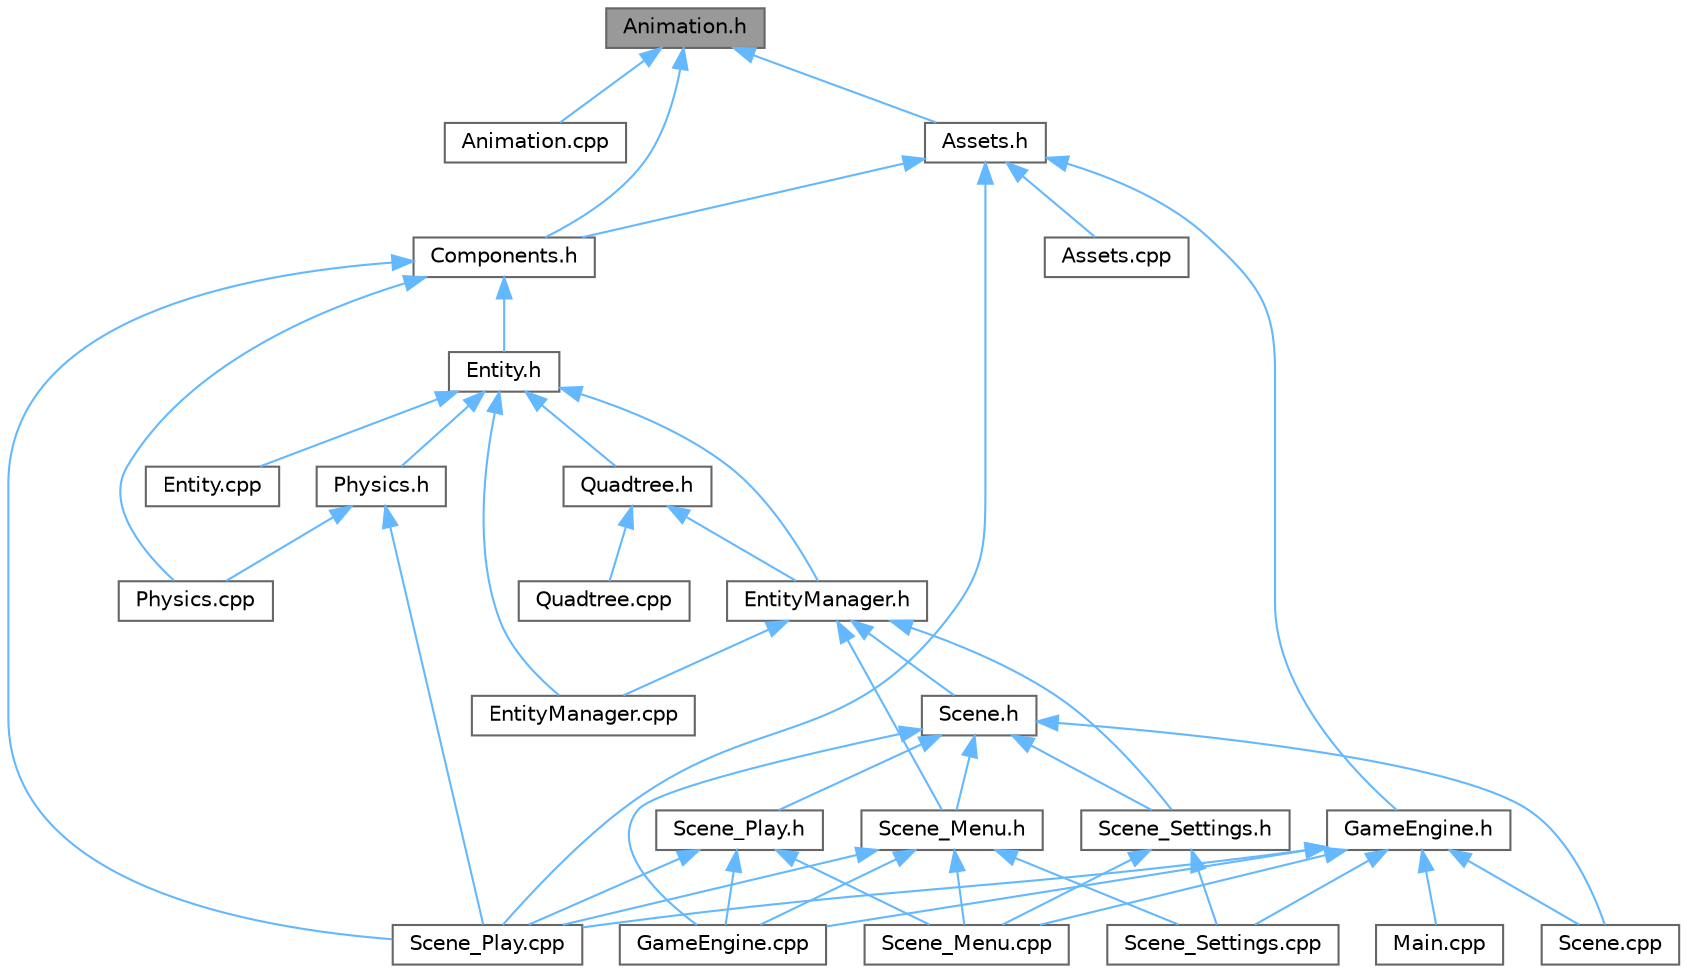 digraph "Animation.h"
{
 // LATEX_PDF_SIZE
  bgcolor="transparent";
  edge [fontname=Helvetica,fontsize=10,labelfontname=Helvetica,labelfontsize=10];
  node [fontname=Helvetica,fontsize=10,shape=box,height=0.2,width=0.4];
  Node1 [id="Node000001",label="Animation.h",height=0.2,width=0.4,color="gray40", fillcolor="grey60", style="filled", fontcolor="black",tooltip=" "];
  Node1 -> Node2 [id="edge1_Node000001_Node000002",dir="back",color="steelblue1",style="solid",tooltip=" "];
  Node2 [id="Node000002",label="Animation.cpp",height=0.2,width=0.4,color="grey40", fillcolor="white", style="filled",URL="$_animation_8cpp.html",tooltip=" "];
  Node1 -> Node3 [id="edge2_Node000001_Node000003",dir="back",color="steelblue1",style="solid",tooltip=" "];
  Node3 [id="Node000003",label="Assets.h",height=0.2,width=0.4,color="grey40", fillcolor="white", style="filled",URL="$_assets_8h.html",tooltip=" "];
  Node3 -> Node4 [id="edge3_Node000003_Node000004",dir="back",color="steelblue1",style="solid",tooltip=" "];
  Node4 [id="Node000004",label="Assets.cpp",height=0.2,width=0.4,color="grey40", fillcolor="white", style="filled",URL="$_assets_8cpp.html",tooltip=" "];
  Node3 -> Node5 [id="edge4_Node000003_Node000005",dir="back",color="steelblue1",style="solid",tooltip=" "];
  Node5 [id="Node000005",label="Components.h",height=0.2,width=0.4,color="grey40", fillcolor="white", style="filled",URL="$_components_8h.html",tooltip=" "];
  Node5 -> Node6 [id="edge5_Node000005_Node000006",dir="back",color="steelblue1",style="solid",tooltip=" "];
  Node6 [id="Node000006",label="Entity.h",height=0.2,width=0.4,color="grey40", fillcolor="white", style="filled",URL="$_entity_8h.html",tooltip=" "];
  Node6 -> Node7 [id="edge6_Node000006_Node000007",dir="back",color="steelblue1",style="solid",tooltip=" "];
  Node7 [id="Node000007",label="Entity.cpp",height=0.2,width=0.4,color="grey40", fillcolor="white", style="filled",URL="$_entity_8cpp.html",tooltip=" "];
  Node6 -> Node8 [id="edge7_Node000006_Node000008",dir="back",color="steelblue1",style="solid",tooltip=" "];
  Node8 [id="Node000008",label="EntityManager.cpp",height=0.2,width=0.4,color="grey40", fillcolor="white", style="filled",URL="$_entity_manager_8cpp.html",tooltip=" "];
  Node6 -> Node9 [id="edge8_Node000006_Node000009",dir="back",color="steelblue1",style="solid",tooltip=" "];
  Node9 [id="Node000009",label="EntityManager.h",height=0.2,width=0.4,color="grey40", fillcolor="white", style="filled",URL="$_entity_manager_8h.html",tooltip=" "];
  Node9 -> Node8 [id="edge9_Node000009_Node000008",dir="back",color="steelblue1",style="solid",tooltip=" "];
  Node9 -> Node10 [id="edge10_Node000009_Node000010",dir="back",color="steelblue1",style="solid",tooltip=" "];
  Node10 [id="Node000010",label="Scene.h",height=0.2,width=0.4,color="grey40", fillcolor="white", style="filled",URL="$_scene_8h.html",tooltip=" "];
  Node10 -> Node11 [id="edge11_Node000010_Node000011",dir="back",color="steelblue1",style="solid",tooltip=" "];
  Node11 [id="Node000011",label="GameEngine.cpp",height=0.2,width=0.4,color="grey40", fillcolor="white", style="filled",URL="$_game_engine_8cpp.html",tooltip=" "];
  Node10 -> Node12 [id="edge12_Node000010_Node000012",dir="back",color="steelblue1",style="solid",tooltip=" "];
  Node12 [id="Node000012",label="Scene.cpp",height=0.2,width=0.4,color="grey40", fillcolor="white", style="filled",URL="$_scene_8cpp.html",tooltip=" "];
  Node10 -> Node13 [id="edge13_Node000010_Node000013",dir="back",color="steelblue1",style="solid",tooltip=" "];
  Node13 [id="Node000013",label="Scene_Menu.h",height=0.2,width=0.4,color="grey40", fillcolor="white", style="filled",URL="$_scene___menu_8h.html",tooltip=" "];
  Node13 -> Node11 [id="edge14_Node000013_Node000011",dir="back",color="steelblue1",style="solid",tooltip=" "];
  Node13 -> Node14 [id="edge15_Node000013_Node000014",dir="back",color="steelblue1",style="solid",tooltip=" "];
  Node14 [id="Node000014",label="Scene_Menu.cpp",height=0.2,width=0.4,color="grey40", fillcolor="white", style="filled",URL="$_scene___menu_8cpp.html",tooltip=" "];
  Node13 -> Node15 [id="edge16_Node000013_Node000015",dir="back",color="steelblue1",style="solid",tooltip=" "];
  Node15 [id="Node000015",label="Scene_Play.cpp",height=0.2,width=0.4,color="grey40", fillcolor="white", style="filled",URL="$_scene___play_8cpp.html",tooltip=" "];
  Node13 -> Node16 [id="edge17_Node000013_Node000016",dir="back",color="steelblue1",style="solid",tooltip=" "];
  Node16 [id="Node000016",label="Scene_Settings.cpp",height=0.2,width=0.4,color="grey40", fillcolor="white", style="filled",URL="$_scene___settings_8cpp.html",tooltip=" "];
  Node10 -> Node17 [id="edge18_Node000010_Node000017",dir="back",color="steelblue1",style="solid",tooltip=" "];
  Node17 [id="Node000017",label="Scene_Play.h",height=0.2,width=0.4,color="grey40", fillcolor="white", style="filled",URL="$_scene___play_8h.html",tooltip=" "];
  Node17 -> Node11 [id="edge19_Node000017_Node000011",dir="back",color="steelblue1",style="solid",tooltip=" "];
  Node17 -> Node14 [id="edge20_Node000017_Node000014",dir="back",color="steelblue1",style="solid",tooltip=" "];
  Node17 -> Node15 [id="edge21_Node000017_Node000015",dir="back",color="steelblue1",style="solid",tooltip=" "];
  Node10 -> Node18 [id="edge22_Node000010_Node000018",dir="back",color="steelblue1",style="solid",tooltip=" "];
  Node18 [id="Node000018",label="Scene_Settings.h",height=0.2,width=0.4,color="grey40", fillcolor="white", style="filled",URL="$_scene___settings_8h.html",tooltip=" "];
  Node18 -> Node14 [id="edge23_Node000018_Node000014",dir="back",color="steelblue1",style="solid",tooltip=" "];
  Node18 -> Node16 [id="edge24_Node000018_Node000016",dir="back",color="steelblue1",style="solid",tooltip=" "];
  Node9 -> Node13 [id="edge25_Node000009_Node000013",dir="back",color="steelblue1",style="solid",tooltip=" "];
  Node9 -> Node18 [id="edge26_Node000009_Node000018",dir="back",color="steelblue1",style="solid",tooltip=" "];
  Node6 -> Node19 [id="edge27_Node000006_Node000019",dir="back",color="steelblue1",style="solid",tooltip=" "];
  Node19 [id="Node000019",label="Physics.h",height=0.2,width=0.4,color="grey40", fillcolor="white", style="filled",URL="$_physics_8h.html",tooltip=" "];
  Node19 -> Node20 [id="edge28_Node000019_Node000020",dir="back",color="steelblue1",style="solid",tooltip=" "];
  Node20 [id="Node000020",label="Physics.cpp",height=0.2,width=0.4,color="grey40", fillcolor="white", style="filled",URL="$_physics_8cpp.html",tooltip=" "];
  Node19 -> Node15 [id="edge29_Node000019_Node000015",dir="back",color="steelblue1",style="solid",tooltip=" "];
  Node6 -> Node21 [id="edge30_Node000006_Node000021",dir="back",color="steelblue1",style="solid",tooltip=" "];
  Node21 [id="Node000021",label="Quadtree.h",height=0.2,width=0.4,color="grey40", fillcolor="white", style="filled",URL="$_quadtree_8h.html",tooltip=" "];
  Node21 -> Node9 [id="edge31_Node000021_Node000009",dir="back",color="steelblue1",style="solid",tooltip=" "];
  Node21 -> Node22 [id="edge32_Node000021_Node000022",dir="back",color="steelblue1",style="solid",tooltip=" "];
  Node22 [id="Node000022",label="Quadtree.cpp",height=0.2,width=0.4,color="grey40", fillcolor="white", style="filled",URL="$_quadtree_8cpp.html",tooltip=" "];
  Node5 -> Node20 [id="edge33_Node000005_Node000020",dir="back",color="steelblue1",style="solid",tooltip=" "];
  Node5 -> Node15 [id="edge34_Node000005_Node000015",dir="back",color="steelblue1",style="solid",tooltip=" "];
  Node3 -> Node23 [id="edge35_Node000003_Node000023",dir="back",color="steelblue1",style="solid",tooltip=" "];
  Node23 [id="Node000023",label="GameEngine.h",height=0.2,width=0.4,color="grey40", fillcolor="white", style="filled",URL="$_game_engine_8h.html",tooltip=" "];
  Node23 -> Node11 [id="edge36_Node000023_Node000011",dir="back",color="steelblue1",style="solid",tooltip=" "];
  Node23 -> Node24 [id="edge37_Node000023_Node000024",dir="back",color="steelblue1",style="solid",tooltip=" "];
  Node24 [id="Node000024",label="Main.cpp",height=0.2,width=0.4,color="grey40", fillcolor="white", style="filled",URL="$_main_8cpp.html",tooltip=" "];
  Node23 -> Node12 [id="edge38_Node000023_Node000012",dir="back",color="steelblue1",style="solid",tooltip=" "];
  Node23 -> Node14 [id="edge39_Node000023_Node000014",dir="back",color="steelblue1",style="solid",tooltip=" "];
  Node23 -> Node15 [id="edge40_Node000023_Node000015",dir="back",color="steelblue1",style="solid",tooltip=" "];
  Node23 -> Node16 [id="edge41_Node000023_Node000016",dir="back",color="steelblue1",style="solid",tooltip=" "];
  Node3 -> Node15 [id="edge42_Node000003_Node000015",dir="back",color="steelblue1",style="solid",tooltip=" "];
  Node1 -> Node5 [id="edge43_Node000001_Node000005",dir="back",color="steelblue1",style="solid",tooltip=" "];
}
